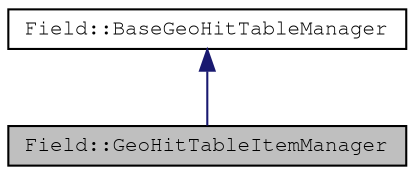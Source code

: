 digraph "Field::GeoHitTableItemManager"
{
 // LATEX_PDF_SIZE
  edge [fontname="FreeMono",fontsize="10",labelfontname="FreeMono",labelfontsize="10"];
  node [fontname="FreeMono",fontsize="10",shape=record];
  Node1 [label="Field::GeoHitTableItemManager",height=0.2,width=0.4,color="black", fillcolor="grey75", style="filled", fontcolor="black",tooltip=" "];
  Node2 -> Node1 [dir="back",color="midnightblue",fontsize="10",style="solid",fontname="FreeMono"];
  Node2 [label="Field::BaseGeoHitTableManager",height=0.2,width=0.4,color="black", fillcolor="white", style="filled",URL="$class_field_1_1_base_geo_hit_table_manager.html",tooltip=" "];
}
